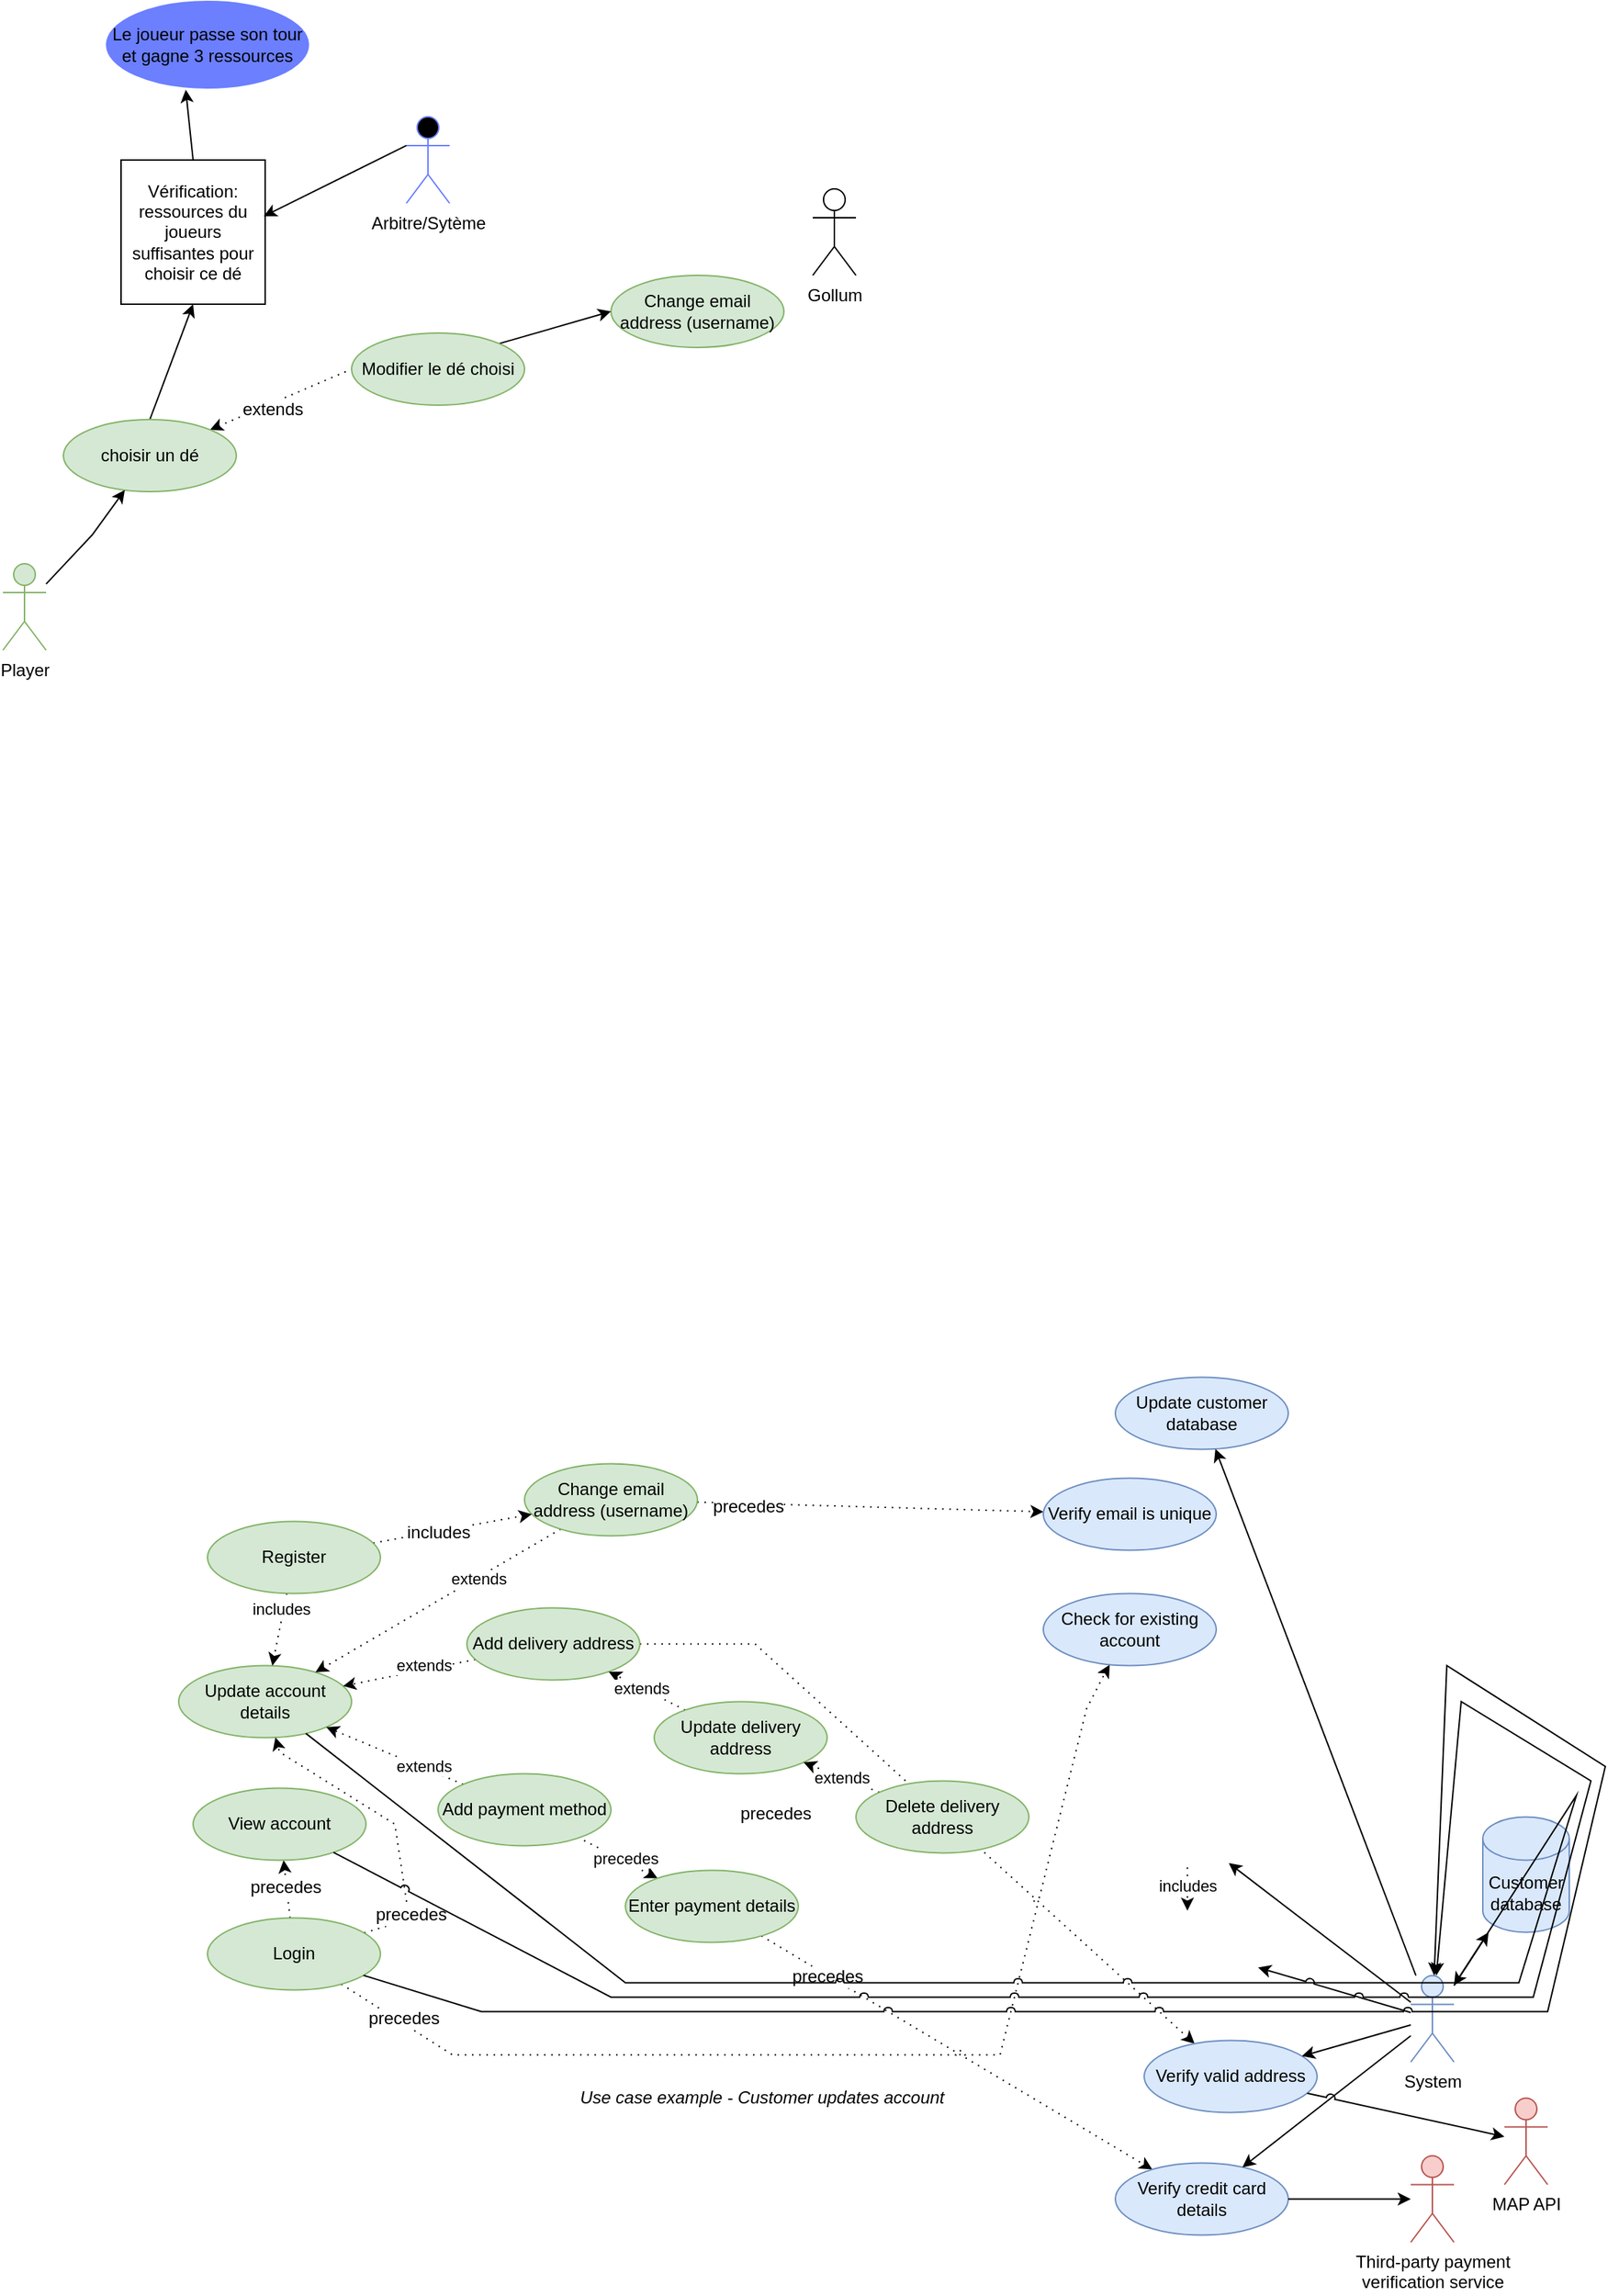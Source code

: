 <mxfile version="24.9.1">
  <diagram id="XOnag8xoFiaOOmy9v_93" name="Page-1">
    <mxGraphModel dx="1034" dy="603" grid="1" gridSize="10" guides="1" tooltips="1" connect="1" arrows="1" fold="1" page="1" pageScale="1" pageWidth="2336" pageHeight="1654" math="0" shadow="0">
      <root>
        <mxCell id="_vKOgibNYJb6RkX7hGH7-0" />
        <mxCell id="_vKOgibNYJb6RkX7hGH7-1" parent="_vKOgibNYJb6RkX7hGH7-0" />
        <mxCell id="_vKOgibNYJb6RkX7hGH7-7" value="Pl&lt;span style=&quot;background-color: initial;&quot;&gt;ayer&lt;/span&gt;&lt;div&gt;&lt;div&gt;&lt;br&gt;&lt;/div&gt;&lt;/div&gt;" style="shape=umlActor;verticalLabelPosition=bottom;verticalAlign=top;html=1;fontFamily=Helvetica;fontSize=12;align=center;strokeColor=#82b366;strokeWidth=1;fillColor=#d5e8d4;" parent="_vKOgibNYJb6RkX7hGH7-1" vertex="1">
          <mxGeometry x="858" y="630" width="30" height="60" as="geometry" />
        </mxCell>
        <mxCell id="_vKOgibNYJb6RkX7hGH7-8" value="Update account details" style="ellipse;whiteSpace=wrap;html=1;rounded=1;strokeWidth=1;fontSize=12;fillColor=#d5e8d4;strokeColor=#82b366;" parent="_vKOgibNYJb6RkX7hGH7-1" vertex="1">
          <mxGeometry x="980" y="1394.25" width="120" height="50" as="geometry" />
        </mxCell>
        <mxCell id="_vKOgibNYJb6RkX7hGH7-73" style="edgeStyle=none;rounded=0;jumpStyle=arc;orthogonalLoop=1;jettySize=auto;html=1;dashed=1;dashPattern=1 4;fontSize=12;fontColor=#000000;" parent="_vKOgibNYJb6RkX7hGH7-1" source="_vKOgibNYJb6RkX7hGH7-9" target="_vKOgibNYJb6RkX7hGH7-8" edge="1">
          <mxGeometry relative="1" as="geometry" />
        </mxCell>
        <mxCell id="_vKOgibNYJb6RkX7hGH7-74" value="extends" style="edgeLabel;html=1;align=center;verticalAlign=middle;resizable=0;points=[];" parent="_vKOgibNYJb6RkX7hGH7-73" vertex="1" connectable="0">
          <mxGeometry x="0.197" y="1" relative="1" as="geometry">
            <mxPoint x="18.81" y="-7.78" as="offset" />
          </mxGeometry>
        </mxCell>
        <mxCell id="_vKOgibNYJb6RkX7hGH7-105" style="edgeStyle=none;rounded=0;jumpStyle=arc;orthogonalLoop=1;jettySize=auto;html=1;dashed=1;dashPattern=1 4;fontSize=12;fontColor=#000000;" parent="_vKOgibNYJb6RkX7hGH7-1" source="_vKOgibNYJb6RkX7hGH7-9" target="_vKOgibNYJb6RkX7hGH7-58" edge="1">
          <mxGeometry relative="1" as="geometry">
            <Array as="points">
              <mxPoint x="1380" y="1379.25" />
            </Array>
          </mxGeometry>
        </mxCell>
        <mxCell id="_vKOgibNYJb6RkX7hGH7-106" value="precedes" style="edgeLabel;html=1;align=center;verticalAlign=middle;resizable=0;points=[];fontSize=12;" parent="_vKOgibNYJb6RkX7hGH7-105" vertex="1" connectable="0">
          <mxGeometry x="0.223" y="2" relative="1" as="geometry">
            <mxPoint x="-150.88" y="-29.6" as="offset" />
          </mxGeometry>
        </mxCell>
        <mxCell id="_vKOgibNYJb6RkX7hGH7-9" value="Add delivery address" style="ellipse;whiteSpace=wrap;html=1;rounded=1;strokeWidth=1;fontSize=12;fillColor=#d5e8d4;strokeColor=#82b366;" parent="_vKOgibNYJb6RkX7hGH7-1" vertex="1">
          <mxGeometry x="1180" y="1354.25" width="120" height="50" as="geometry" />
        </mxCell>
        <mxCell id="_vKOgibNYJb6RkX7hGH7-75" style="edgeStyle=none;rounded=0;jumpStyle=arc;orthogonalLoop=1;jettySize=auto;html=1;dashed=1;dashPattern=1 4;fontSize=12;fontColor=#000000;" parent="_vKOgibNYJb6RkX7hGH7-1" source="_vKOgibNYJb6RkX7hGH7-10" target="_vKOgibNYJb6RkX7hGH7-9" edge="1">
          <mxGeometry relative="1" as="geometry" />
        </mxCell>
        <mxCell id="_vKOgibNYJb6RkX7hGH7-76" value="extends" style="edgeLabel;html=1;align=center;verticalAlign=middle;resizable=0;points=[];" parent="_vKOgibNYJb6RkX7hGH7-75" vertex="1" connectable="0">
          <mxGeometry x="0.14" relative="1" as="geometry">
            <mxPoint as="offset" />
          </mxGeometry>
        </mxCell>
        <mxCell id="_vKOgibNYJb6RkX7hGH7-10" value="Update delivery address" style="ellipse;whiteSpace=wrap;html=1;rounded=1;strokeWidth=1;fontSize=12;fillColor=#d5e8d4;strokeColor=#82b366;" parent="_vKOgibNYJb6RkX7hGH7-1" vertex="1">
          <mxGeometry x="1310" y="1419.25" width="120" height="50" as="geometry" />
        </mxCell>
        <mxCell id="_vKOgibNYJb6RkX7hGH7-77" style="edgeStyle=none;rounded=0;jumpStyle=arc;orthogonalLoop=1;jettySize=auto;html=1;dashed=1;dashPattern=1 4;fontSize=12;fontColor=#000000;" parent="_vKOgibNYJb6RkX7hGH7-1" source="_vKOgibNYJb6RkX7hGH7-12" target="_vKOgibNYJb6RkX7hGH7-10" edge="1">
          <mxGeometry relative="1" as="geometry" />
        </mxCell>
        <mxCell id="_vKOgibNYJb6RkX7hGH7-78" value="extends" style="edgeLabel;html=1;align=center;verticalAlign=middle;resizable=0;points=[];" parent="_vKOgibNYJb6RkX7hGH7-77" vertex="1" connectable="0">
          <mxGeometry x="-0.012" relative="1" as="geometry">
            <mxPoint as="offset" />
          </mxGeometry>
        </mxCell>
        <mxCell id="_vKOgibNYJb6RkX7hGH7-12" value="Delete delivery address" style="ellipse;whiteSpace=wrap;html=1;rounded=1;strokeWidth=1;fontSize=12;fillColor=#d5e8d4;strokeColor=#82b366;" parent="_vKOgibNYJb6RkX7hGH7-1" vertex="1">
          <mxGeometry x="1450" y="1474.25" width="120" height="50" as="geometry" />
        </mxCell>
        <mxCell id="_vKOgibNYJb6RkX7hGH7-80" style="rounded=0;jumpStyle=arc;orthogonalLoop=1;jettySize=auto;html=1;fontSize=12;fontColor=#000000;dashed=1;dashPattern=1 4;" parent="_vKOgibNYJb6RkX7hGH7-1" source="_vKOgibNYJb6RkX7hGH7-14" target="_vKOgibNYJb6RkX7hGH7-8" edge="1">
          <mxGeometry relative="1" as="geometry" />
        </mxCell>
        <mxCell id="_vKOgibNYJb6RkX7hGH7-81" value="extends" style="edgeLabel;html=1;align=center;verticalAlign=middle;resizable=0;points=[];" parent="_vKOgibNYJb6RkX7hGH7-80" vertex="1" connectable="0">
          <mxGeometry x="-0.424" relative="1" as="geometry">
            <mxPoint y="-1" as="offset" />
          </mxGeometry>
        </mxCell>
        <mxCell id="_vKOgibNYJb6RkX7hGH7-14" value="Add payment method" style="ellipse;whiteSpace=wrap;html=1;rounded=1;strokeWidth=1;fontSize=12;fillColor=#d5e8d4;strokeColor=#82b366;" parent="_vKOgibNYJb6RkX7hGH7-1" vertex="1">
          <mxGeometry x="1160" y="1469.25" width="120" height="50" as="geometry" />
        </mxCell>
        <mxCell id="_vKOgibNYJb6RkX7hGH7-56" style="edgeStyle=none;rounded=0;orthogonalLoop=1;jettySize=auto;html=1;fontSize=12;fontColor=#000000;dashed=1;dashPattern=1 4;startArrow=classic;startFill=1;endArrow=none;endFill=0;" parent="_vKOgibNYJb6RkX7hGH7-1" source="_vKOgibNYJb6RkX7hGH7-17" target="_vKOgibNYJb6RkX7hGH7-14" edge="1">
          <mxGeometry relative="1" as="geometry" />
        </mxCell>
        <mxCell id="_vKOgibNYJb6RkX7hGH7-57" value="precedes" style="edgeLabel;html=1;align=center;verticalAlign=middle;resizable=0;points=[];" parent="_vKOgibNYJb6RkX7hGH7-56" vertex="1" connectable="0">
          <mxGeometry x="-0.135" y="-2" relative="1" as="geometry">
            <mxPoint as="offset" />
          </mxGeometry>
        </mxCell>
        <mxCell id="_vKOgibNYJb6RkX7hGH7-107" style="edgeStyle=none;rounded=0;jumpStyle=arc;orthogonalLoop=1;jettySize=auto;html=1;dashed=1;dashPattern=1 4;fontSize=12;fontColor=#000000;" parent="_vKOgibNYJb6RkX7hGH7-1" source="_vKOgibNYJb6RkX7hGH7-17" target="_vKOgibNYJb6RkX7hGH7-18" edge="1">
          <mxGeometry relative="1" as="geometry" />
        </mxCell>
        <mxCell id="_vKOgibNYJb6RkX7hGH7-108" value="precedes" style="edgeLabel;html=1;align=center;verticalAlign=middle;resizable=0;points=[];fontSize=12;" parent="_vKOgibNYJb6RkX7hGH7-107" vertex="1" connectable="0">
          <mxGeometry x="-0.664" y="-1" relative="1" as="geometry">
            <mxPoint as="offset" />
          </mxGeometry>
        </mxCell>
        <mxCell id="_vKOgibNYJb6RkX7hGH7-17" value="Enter payment details" style="ellipse;whiteSpace=wrap;html=1;rounded=1;strokeWidth=1;fontSize=12;fillColor=#d5e8d4;strokeColor=#82b366;" parent="_vKOgibNYJb6RkX7hGH7-1" vertex="1">
          <mxGeometry x="1290" y="1536.25" width="120" height="50" as="geometry" />
        </mxCell>
        <mxCell id="_vKOgibNYJb6RkX7hGH7-18" value="Verify credit card details" style="ellipse;whiteSpace=wrap;html=1;rounded=1;strokeWidth=1;fontSize=12;fillColor=#dae8fc;strokeColor=#6c8ebf;" parent="_vKOgibNYJb6RkX7hGH7-1" vertex="1">
          <mxGeometry x="1630" y="1739.25" width="120" height="50" as="geometry" />
        </mxCell>
        <mxCell id="_vKOgibNYJb6RkX7hGH7-69" style="edgeStyle=none;rounded=0;jumpStyle=arc;orthogonalLoop=1;jettySize=auto;html=1;dashed=1;dashPattern=1 4;fontSize=12;fontColor=#000000;" parent="_vKOgibNYJb6RkX7hGH7-1" source="_vKOgibNYJb6RkX7hGH7-25" target="_vKOgibNYJb6RkX7hGH7-8" edge="1">
          <mxGeometry relative="1" as="geometry" />
        </mxCell>
        <mxCell id="_vKOgibNYJb6RkX7hGH7-70" value="extends" style="edgeLabel;html=1;align=center;verticalAlign=middle;resizable=0;points=[];" parent="_vKOgibNYJb6RkX7hGH7-69" vertex="1" connectable="0">
          <mxGeometry x="-0.311" relative="1" as="geometry">
            <mxPoint x="1" as="offset" />
          </mxGeometry>
        </mxCell>
        <mxCell id="_vKOgibNYJb6RkX7hGH7-98" style="edgeStyle=none;rounded=0;jumpStyle=arc;orthogonalLoop=1;jettySize=auto;html=1;dashed=1;dashPattern=1 4;fontSize=12;fontColor=#000000;" parent="_vKOgibNYJb6RkX7hGH7-1" source="_vKOgibNYJb6RkX7hGH7-25" target="_vKOgibNYJb6RkX7hGH7-27" edge="1">
          <mxGeometry relative="1" as="geometry" />
        </mxCell>
        <mxCell id="_vKOgibNYJb6RkX7hGH7-99" value="precedes" style="edgeLabel;html=1;align=center;verticalAlign=middle;resizable=0;points=[];fontSize=12;" parent="_vKOgibNYJb6RkX7hGH7-98" vertex="1" connectable="0">
          <mxGeometry x="-0.714" y="-2" relative="1" as="geometry">
            <mxPoint as="offset" />
          </mxGeometry>
        </mxCell>
        <mxCell id="_vKOgibNYJb6RkX7hGH7-25" value="Change email address (username)" style="ellipse;whiteSpace=wrap;html=1;rounded=1;strokeWidth=1;fontSize=12;fillColor=#d5e8d4;strokeColor=#82b366;" parent="_vKOgibNYJb6RkX7hGH7-1" vertex="1">
          <mxGeometry x="1220" y="1254.25" width="120" height="50" as="geometry" />
        </mxCell>
        <mxCell id="_vKOgibNYJb6RkX7hGH7-27" value="Verify email is unique" style="ellipse;whiteSpace=wrap;html=1;rounded=1;strokeWidth=1;fontSize=12;fillColor=#dae8fc;strokeColor=#6c8ebf;" parent="_vKOgibNYJb6RkX7hGH7-1" vertex="1">
          <mxGeometry x="1580" y="1264.25" width="120" height="50" as="geometry" />
        </mxCell>
        <mxCell id="_vKOgibNYJb6RkX7hGH7-35" value="Customer database" style="shape=cylinder3;whiteSpace=wrap;html=1;boundedLbl=1;backgroundOutline=1;size=15;rounded=1;strokeWidth=1;fillColor=#dae8fc;strokeColor=#6c8ebf;" parent="_vKOgibNYJb6RkX7hGH7-1" vertex="1">
          <mxGeometry x="1885" y="1499.25" width="60" height="80" as="geometry" />
        </mxCell>
        <mxCell id="_vKOgibNYJb6RkX7hGH7-36" style="edgeStyle=none;rounded=0;orthogonalLoop=1;jettySize=auto;html=1;exitX=0;exitY=1;exitDx=0;exitDy=-15;exitPerimeter=0;dashed=1;dashPattern=1 4;fontSize=12;fontColor=#000000;" parent="_vKOgibNYJb6RkX7hGH7-1" source="_vKOgibNYJb6RkX7hGH7-35" target="_vKOgibNYJb6RkX7hGH7-35" edge="1">
          <mxGeometry relative="1" as="geometry" />
        </mxCell>
        <mxCell id="_vKOgibNYJb6RkX7hGH7-37" value="System" style="shape=umlActor;verticalLabelPosition=bottom;verticalAlign=top;html=1;outlineConnect=0;rounded=1;strokeWidth=1;fillColor=#dae8fc;strokeColor=#6c8ebf;" parent="_vKOgibNYJb6RkX7hGH7-1" vertex="1">
          <mxGeometry x="1835" y="1609.25" width="30" height="60" as="geometry" />
        </mxCell>
        <mxCell id="_vKOgibNYJb6RkX7hGH7-42" style="edgeStyle=none;rounded=0;orthogonalLoop=1;jettySize=auto;html=1;dashed=1;dashPattern=1 4;fontSize=12;fontColor=#000000;" parent="_vKOgibNYJb6RkX7hGH7-1" source="_vKOgibNYJb6RkX7hGH7-40" target="_vKOgibNYJb6RkX7hGH7-8" edge="1">
          <mxGeometry relative="1" as="geometry" />
        </mxCell>
        <mxCell id="_vKOgibNYJb6RkX7hGH7-43" value="includes" style="edgeLabel;html=1;align=center;verticalAlign=middle;resizable=0;points=[];" parent="_vKOgibNYJb6RkX7hGH7-42" vertex="1" connectable="0">
          <mxGeometry x="-0.24" y="1" relative="1" as="geometry">
            <mxPoint x="-1" y="-9" as="offset" />
          </mxGeometry>
        </mxCell>
        <mxCell id="_vKOgibNYJb6RkX7hGH7-94" style="edgeStyle=none;rounded=0;jumpStyle=arc;orthogonalLoop=1;jettySize=auto;html=1;dashed=1;dashPattern=1 4;fontSize=12;fontColor=#000000;" parent="_vKOgibNYJb6RkX7hGH7-1" source="_vKOgibNYJb6RkX7hGH7-40" target="_vKOgibNYJb6RkX7hGH7-25" edge="1">
          <mxGeometry relative="1" as="geometry" />
        </mxCell>
        <mxCell id="_vKOgibNYJb6RkX7hGH7-95" value="includes" style="edgeLabel;html=1;align=center;verticalAlign=middle;resizable=0;points=[];fontSize=12;" parent="_vKOgibNYJb6RkX7hGH7-94" vertex="1" connectable="0">
          <mxGeometry x="-0.465" y="2" relative="1" as="geometry">
            <mxPoint x="15.21" as="offset" />
          </mxGeometry>
        </mxCell>
        <mxCell id="_vKOgibNYJb6RkX7hGH7-40" value="Register" style="ellipse;whiteSpace=wrap;html=1;rounded=1;strokeWidth=1;fontSize=12;fillColor=#d5e8d4;strokeColor=#82b366;" parent="_vKOgibNYJb6RkX7hGH7-1" vertex="1">
          <mxGeometry x="1000" y="1294.25" width="120" height="50" as="geometry" />
        </mxCell>
        <mxCell id="_vKOgibNYJb6RkX7hGH7-96" style="edgeStyle=none;rounded=0;jumpStyle=arc;orthogonalLoop=1;jettySize=auto;html=1;dashed=1;dashPattern=1 4;fontSize=12;fontColor=#000000;" parent="_vKOgibNYJb6RkX7hGH7-1" source="_vKOgibNYJb6RkX7hGH7-41" target="_vKOgibNYJb6RkX7hGH7-86" edge="1">
          <mxGeometry relative="1" as="geometry">
            <Array as="points">
              <mxPoint x="1170" y="1664.25" />
              <mxPoint x="1550" y="1664.25" />
              <mxPoint x="1610" y="1424.25" />
              <mxPoint x="1620" y="1404.25" />
            </Array>
          </mxGeometry>
        </mxCell>
        <mxCell id="_vKOgibNYJb6RkX7hGH7-97" value="precedes" style="edgeLabel;html=1;align=center;verticalAlign=middle;resizable=0;points=[];fontSize=12;" parent="_vKOgibNYJb6RkX7hGH7-96" vertex="1" connectable="0">
          <mxGeometry x="-0.87" y="3" relative="1" as="geometry">
            <mxPoint as="offset" />
          </mxGeometry>
        </mxCell>
        <mxCell id="_vKOgibNYJb6RkX7hGH7-113" style="edgeStyle=none;rounded=0;jumpStyle=arc;orthogonalLoop=1;jettySize=auto;html=1;dashed=1;dashPattern=1 4;startArrow=none;startFill=0;endArrow=classic;endFill=1;fontSize=12;fontColor=#000000;" parent="_vKOgibNYJb6RkX7hGH7-1" source="_vKOgibNYJb6RkX7hGH7-41" target="_vKOgibNYJb6RkX7hGH7-44" edge="1">
          <mxGeometry relative="1" as="geometry" />
        </mxCell>
        <mxCell id="_vKOgibNYJb6RkX7hGH7-114" value="precedes" style="edgeLabel;html=1;align=center;verticalAlign=middle;resizable=0;points=[];fontSize=12;" parent="_vKOgibNYJb6RkX7hGH7-113" vertex="1" connectable="0">
          <mxGeometry x="0.098" y="1" relative="1" as="geometry">
            <mxPoint as="offset" />
          </mxGeometry>
        </mxCell>
        <mxCell id="_vKOgibNYJb6RkX7hGH7-115" style="edgeStyle=none;rounded=0;jumpStyle=arc;orthogonalLoop=1;jettySize=auto;html=1;dashed=1;dashPattern=1 4;startArrow=none;startFill=0;endArrow=classic;endFill=1;fontSize=12;fontColor=#000000;" parent="_vKOgibNYJb6RkX7hGH7-1" source="_vKOgibNYJb6RkX7hGH7-41" target="_vKOgibNYJb6RkX7hGH7-8" edge="1">
          <mxGeometry relative="1" as="geometry">
            <Array as="points">
              <mxPoint x="1140" y="1570.25" />
              <mxPoint x="1130" y="1504.25" />
              <mxPoint x="1050" y="1454.25" />
            </Array>
          </mxGeometry>
        </mxCell>
        <mxCell id="_vKOgibNYJb6RkX7hGH7-116" value="precedes" style="edgeLabel;html=1;align=center;verticalAlign=middle;resizable=0;points=[];fontSize=12;" parent="_vKOgibNYJb6RkX7hGH7-115" vertex="1" connectable="0">
          <mxGeometry x="-0.643" y="-1" relative="1" as="geometry">
            <mxPoint as="offset" />
          </mxGeometry>
        </mxCell>
        <mxCell id="_vKOgibNYJb6RkX7hGH7-41" value="Login" style="ellipse;whiteSpace=wrap;html=1;rounded=1;strokeWidth=1;fontSize=12;fillColor=#d5e8d4;strokeColor=#82b366;" parent="_vKOgibNYJb6RkX7hGH7-1" vertex="1">
          <mxGeometry x="1000" y="1569.25" width="120" height="50" as="geometry" />
        </mxCell>
        <mxCell id="_vKOgibNYJb6RkX7hGH7-44" value="View account" style="ellipse;whiteSpace=wrap;html=1;rounded=1;strokeWidth=1;fontSize=12;fillColor=#d5e8d4;strokeColor=#82b366;" parent="_vKOgibNYJb6RkX7hGH7-1" vertex="1">
          <mxGeometry x="990" y="1479.25" width="120" height="50" as="geometry" />
        </mxCell>
        <mxCell id="_vKOgibNYJb6RkX7hGH7-92" style="edgeStyle=none;rounded=0;jumpStyle=arc;orthogonalLoop=1;jettySize=auto;html=1;dashed=1;dashPattern=1 4;fontSize=12;fontColor=#000000;startArrow=classic;startFill=1;endArrow=none;endFill=0;entryX=0;entryY=0.5;entryDx=0;entryDy=0;" parent="_vKOgibNYJb6RkX7hGH7-1" source="_vKOgibNYJb6RkX7hGH7-49" target="VbwUCBjDeTA-onzRQDSU-8" edge="1">
          <mxGeometry relative="1" as="geometry">
            <mxPoint x="1129.798" y="508.691" as="targetPoint" />
          </mxGeometry>
        </mxCell>
        <mxCell id="_vKOgibNYJb6RkX7hGH7-93" value="extends" style="edgeLabel;html=1;align=center;verticalAlign=middle;resizable=0;points=[];fontSize=12;" parent="_vKOgibNYJb6RkX7hGH7-92" vertex="1" connectable="0">
          <mxGeometry x="-0.778" relative="1" as="geometry">
            <mxPoint x="32" y="-10" as="offset" />
          </mxGeometry>
        </mxCell>
        <mxCell id="YlUTerM2iUDrsfmBJ7mQ-13" style="edgeStyle=none;rounded=0;orthogonalLoop=1;jettySize=auto;html=1;exitX=0.5;exitY=0;exitDx=0;exitDy=0;entryX=0.5;entryY=1;entryDx=0;entryDy=0;" parent="_vKOgibNYJb6RkX7hGH7-1" source="_vKOgibNYJb6RkX7hGH7-49" target="YlUTerM2iUDrsfmBJ7mQ-12" edge="1">
          <mxGeometry relative="1" as="geometry" />
        </mxCell>
        <mxCell id="_vKOgibNYJb6RkX7hGH7-49" value="choisir un dé" style="ellipse;whiteSpace=wrap;html=1;rounded=1;strokeWidth=1;fontSize=12;fillColor=#d5e8d4;strokeColor=#82b366;" parent="_vKOgibNYJb6RkX7hGH7-1" vertex="1">
          <mxGeometry x="900" y="530" width="120" height="50" as="geometry" />
        </mxCell>
        <mxCell id="_vKOgibNYJb6RkX7hGH7-50" value="Third-party payment &lt;br&gt;verification service" style="shape=umlActor;verticalLabelPosition=bottom;verticalAlign=top;html=1;outlineConnect=0;rounded=1;strokeWidth=1;fillColor=#f8cecc;strokeColor=#b85450;" parent="_vKOgibNYJb6RkX7hGH7-1" vertex="1">
          <mxGeometry x="1835" y="1734.25" width="30" height="60" as="geometry" />
        </mxCell>
        <mxCell id="_vKOgibNYJb6RkX7hGH7-88" style="edgeStyle=none;rounded=0;jumpStyle=arc;orthogonalLoop=1;jettySize=auto;html=1;fontSize=12;fontColor=#000000;dashed=1;dashPattern=1 4;" parent="_vKOgibNYJb6RkX7hGH7-1" edge="1">
          <mxGeometry relative="1" as="geometry">
            <mxPoint x="1680" y="1534.25" as="sourcePoint" />
            <mxPoint x="1680" y="1564.25" as="targetPoint" />
          </mxGeometry>
        </mxCell>
        <mxCell id="_vKOgibNYJb6RkX7hGH7-89" value="includes" style="edgeLabel;html=1;align=center;verticalAlign=middle;resizable=0;points=[];" parent="_vKOgibNYJb6RkX7hGH7-88" vertex="1" connectable="0">
          <mxGeometry x="-0.192" y="1" relative="1" as="geometry">
            <mxPoint x="-1" as="offset" />
          </mxGeometry>
        </mxCell>
        <mxCell id="_vKOgibNYJb6RkX7hGH7-58" value="Verify valid address" style="ellipse;whiteSpace=wrap;html=1;rounded=1;strokeWidth=1;fontSize=12;fillColor=#dae8fc;strokeColor=#6c8ebf;" parent="_vKOgibNYJb6RkX7hGH7-1" vertex="1">
          <mxGeometry x="1650" y="1654.25" width="120" height="50" as="geometry" />
        </mxCell>
        <mxCell id="_vKOgibNYJb6RkX7hGH7-60" value="MAP API" style="shape=umlActor;verticalLabelPosition=bottom;verticalAlign=top;html=1;outlineConnect=0;rounded=1;strokeWidth=1;fillColor=#f8cecc;strokeColor=#b85450;" parent="_vKOgibNYJb6RkX7hGH7-1" vertex="1">
          <mxGeometry x="1900" y="1694.25" width="30" height="60" as="geometry" />
        </mxCell>
        <mxCell id="_vKOgibNYJb6RkX7hGH7-86" value="Check for existing account" style="ellipse;whiteSpace=wrap;html=1;rounded=1;strokeWidth=1;fontSize=12;fillColor=#dae8fc;strokeColor=#6c8ebf;" parent="_vKOgibNYJb6RkX7hGH7-1" vertex="1">
          <mxGeometry x="1580" y="1344.25" width="120" height="50" as="geometry" />
        </mxCell>
        <mxCell id="_vKOgibNYJb6RkX7hGH7-100" value="Update customer database" style="ellipse;whiteSpace=wrap;html=1;rounded=1;strokeWidth=1;fontSize=12;fillColor=#dae8fc;strokeColor=#6c8ebf;" parent="_vKOgibNYJb6RkX7hGH7-1" vertex="1">
          <mxGeometry x="1630" y="1194.25" width="120" height="50" as="geometry" />
        </mxCell>
        <mxCell id="_vKOgibNYJb6RkX7hGH7-64" style="edgeStyle=none;rounded=0;jumpStyle=arc;orthogonalLoop=1;jettySize=auto;html=1;fontSize=12;fontColor=#000000;" parent="_vKOgibNYJb6RkX7hGH7-1" source="_vKOgibNYJb6RkX7hGH7-7" target="_vKOgibNYJb6RkX7hGH7-49" edge="1">
          <mxGeometry relative="1" as="geometry">
            <Array as="points">
              <mxPoint x="920" y="610" />
            </Array>
          </mxGeometry>
        </mxCell>
        <mxCell id="_vKOgibNYJb6RkX7hGH7-83" style="edgeStyle=none;rounded=0;jumpStyle=arc;orthogonalLoop=1;jettySize=auto;html=1;fontSize=12;fontColor=#000000;" parent="_vKOgibNYJb6RkX7hGH7-1" source="_vKOgibNYJb6RkX7hGH7-8" target="_vKOgibNYJb6RkX7hGH7-37" edge="1">
          <mxGeometry relative="1" as="geometry">
            <Array as="points">
              <mxPoint x="1290" y="1614.25" />
              <mxPoint x="1910" y="1614.25" />
              <mxPoint x="1950" y="1484.25" />
            </Array>
          </mxGeometry>
        </mxCell>
        <mxCell id="_vKOgibNYJb6RkX7hGH7-51" style="edgeStyle=none;rounded=0;orthogonalLoop=1;jettySize=auto;html=1;fontSize=12;fontColor=#000000;" parent="_vKOgibNYJb6RkX7hGH7-1" source="_vKOgibNYJb6RkX7hGH7-18" target="_vKOgibNYJb6RkX7hGH7-50" edge="1">
          <mxGeometry relative="1" as="geometry" />
        </mxCell>
        <mxCell id="_vKOgibNYJb6RkX7hGH7-52" style="edgeStyle=none;rounded=0;orthogonalLoop=1;jettySize=auto;html=1;fontSize=12;fontColor=#000000;" parent="_vKOgibNYJb6RkX7hGH7-1" source="_vKOgibNYJb6RkX7hGH7-37" target="_vKOgibNYJb6RkX7hGH7-18" edge="1">
          <mxGeometry relative="1" as="geometry" />
        </mxCell>
        <mxCell id="_vKOgibNYJb6RkX7hGH7-53" style="edgeStyle=none;rounded=0;orthogonalLoop=1;jettySize=auto;html=1;fontSize=12;fontColor=#000000;" parent="_vKOgibNYJb6RkX7hGH7-1" source="_vKOgibNYJb6RkX7hGH7-37" edge="1">
          <mxGeometry relative="1" as="geometry">
            <mxPoint x="1708.707" y="1531.203" as="targetPoint" />
          </mxGeometry>
        </mxCell>
        <mxCell id="_vKOgibNYJb6RkX7hGH7-54" style="edgeStyle=none;rounded=0;orthogonalLoop=1;jettySize=auto;html=1;fontSize=12;fontColor=#000000;" parent="_vKOgibNYJb6RkX7hGH7-1" source="_vKOgibNYJb6RkX7hGH7-37" target="_vKOgibNYJb6RkX7hGH7-35" edge="1">
          <mxGeometry relative="1" as="geometry" />
        </mxCell>
        <mxCell id="_vKOgibNYJb6RkX7hGH7-59" style="edgeStyle=none;rounded=0;orthogonalLoop=1;jettySize=auto;html=1;fontSize=12;fontColor=#000000;" parent="_vKOgibNYJb6RkX7hGH7-1" source="_vKOgibNYJb6RkX7hGH7-37" target="_vKOgibNYJb6RkX7hGH7-58" edge="1">
          <mxGeometry relative="1" as="geometry" />
        </mxCell>
        <mxCell id="_vKOgibNYJb6RkX7hGH7-87" style="edgeStyle=none;rounded=0;jumpStyle=arc;orthogonalLoop=1;jettySize=auto;html=1;fontSize=12;fontColor=#000000;" parent="_vKOgibNYJb6RkX7hGH7-1" source="_vKOgibNYJb6RkX7hGH7-37" edge="1">
          <mxGeometry relative="1" as="geometry">
            <mxPoint x="1729.018" y="1603.667" as="targetPoint" />
          </mxGeometry>
        </mxCell>
        <mxCell id="_vKOgibNYJb6RkX7hGH7-101" style="edgeStyle=none;rounded=0;jumpStyle=arc;orthogonalLoop=1;jettySize=auto;html=1;fontSize=12;fontColor=#000000;" parent="_vKOgibNYJb6RkX7hGH7-1" source="_vKOgibNYJb6RkX7hGH7-37" target="_vKOgibNYJb6RkX7hGH7-100" edge="1">
          <mxGeometry relative="1" as="geometry" />
        </mxCell>
        <mxCell id="_vKOgibNYJb6RkX7hGH7-85" style="edgeStyle=none;rounded=0;jumpStyle=arc;orthogonalLoop=1;jettySize=auto;html=1;fontSize=12;fontColor=#000000;" parent="_vKOgibNYJb6RkX7hGH7-1" source="_vKOgibNYJb6RkX7hGH7-41" target="_vKOgibNYJb6RkX7hGH7-37" edge="1">
          <mxGeometry relative="1" as="geometry">
            <Array as="points">
              <mxPoint x="1190" y="1634.25" />
              <mxPoint x="1930" y="1634.25" />
              <mxPoint x="1970" y="1464.25" />
              <mxPoint x="1860" y="1394.25" />
            </Array>
          </mxGeometry>
        </mxCell>
        <mxCell id="_vKOgibNYJb6RkX7hGH7-118" style="edgeStyle=none;rounded=0;jumpStyle=arc;orthogonalLoop=1;jettySize=auto;html=1;startArrow=none;startFill=0;endArrow=classic;endFill=1;fontSize=12;fontColor=#000000;" parent="_vKOgibNYJb6RkX7hGH7-1" source="_vKOgibNYJb6RkX7hGH7-44" target="_vKOgibNYJb6RkX7hGH7-37" edge="1">
          <mxGeometry relative="1" as="geometry">
            <Array as="points">
              <mxPoint x="1280" y="1624.25" />
              <mxPoint x="1920" y="1624.25" />
              <mxPoint x="1960" y="1474.25" />
              <mxPoint x="1870" y="1419.25" />
            </Array>
          </mxGeometry>
        </mxCell>
        <mxCell id="_vKOgibNYJb6RkX7hGH7-61" style="edgeStyle=none;rounded=0;orthogonalLoop=1;jettySize=auto;html=1;fontSize=12;fontColor=#000000;jumpStyle=arc;" parent="_vKOgibNYJb6RkX7hGH7-1" source="_vKOgibNYJb6RkX7hGH7-58" target="_vKOgibNYJb6RkX7hGH7-60" edge="1">
          <mxGeometry relative="1" as="geometry" />
        </mxCell>
        <mxCell id="_vKOgibNYJb6RkX7hGH7-119" value="Use case example - Customer updates account" style="text;html=1;strokeColor=none;fillColor=none;align=center;verticalAlign=middle;whiteSpace=wrap;rounded=0;fontSize=12;fontStyle=2" parent="_vKOgibNYJb6RkX7hGH7-1" vertex="1">
          <mxGeometry x="1190" y="1684.25" width="390" height="20" as="geometry" />
        </mxCell>
        <mxCell id="YlUTerM2iUDrsfmBJ7mQ-4" value="Change email address (username)" style="ellipse;whiteSpace=wrap;html=1;rounded=1;strokeWidth=1;fontSize=12;fillColor=#d5e8d4;strokeColor=#82b366;" parent="_vKOgibNYJb6RkX7hGH7-1" vertex="1">
          <mxGeometry x="1280" y="430" width="120" height="50" as="geometry" />
        </mxCell>
        <mxCell id="YlUTerM2iUDrsfmBJ7mQ-6" value="Gollum" style="shape=umlActor;verticalLabelPosition=bottom;verticalAlign=top;html=1;outlineConnect=0;" parent="_vKOgibNYJb6RkX7hGH7-1" vertex="1">
          <mxGeometry x="1420" y="370" width="30" height="60" as="geometry" />
        </mxCell>
        <mxCell id="YlUTerM2iUDrsfmBJ7mQ-11" value="Arbitre/&lt;span style=&quot;background-color: initial;&quot;&gt;Sytème&lt;/span&gt;" style="shape=umlActor;verticalLabelPosition=bottom;verticalAlign=top;html=1;outlineConnect=0;strokeColor=#6B7FFF;fillColor=#000000;" parent="_vKOgibNYJb6RkX7hGH7-1" vertex="1">
          <mxGeometry x="1138" y="320" width="30" height="60" as="geometry" />
        </mxCell>
        <mxCell id="YlUTerM2iUDrsfmBJ7mQ-12" value="Vérification: ressources du joueurs suffisantes pour choisir ce dé" style="whiteSpace=wrap;html=1;aspect=fixed;" parent="_vKOgibNYJb6RkX7hGH7-1" vertex="1">
          <mxGeometry x="940" y="350" width="100" height="100" as="geometry" />
        </mxCell>
        <mxCell id="VbwUCBjDeTA-onzRQDSU-2" style="edgeStyle=none;rounded=0;orthogonalLoop=1;jettySize=auto;html=1;exitX=0.5;exitY=0;exitDx=0;exitDy=0;entryX=0.392;entryY=1.02;entryDx=0;entryDy=0;entryPerimeter=0;" parent="_vKOgibNYJb6RkX7hGH7-1" source="YlUTerM2iUDrsfmBJ7mQ-12" target="VbwUCBjDeTA-onzRQDSU-1" edge="1">
          <mxGeometry relative="1" as="geometry" />
        </mxCell>
        <mxCell id="VbwUCBjDeTA-onzRQDSU-4" style="edgeStyle=none;rounded=0;orthogonalLoop=1;jettySize=auto;html=1;exitX=0;exitY=0.333;exitDx=0;exitDy=0;exitPerimeter=0;entryX=0.99;entryY=0.39;entryDx=0;entryDy=0;entryPerimeter=0;" parent="_vKOgibNYJb6RkX7hGH7-1" source="YlUTerM2iUDrsfmBJ7mQ-11" target="YlUTerM2iUDrsfmBJ7mQ-12" edge="1">
          <mxGeometry relative="1" as="geometry" />
        </mxCell>
        <mxCell id="VbwUCBjDeTA-onzRQDSU-1" value="Le joueur passe son tour et gagne 3 ressources" style="ellipse;whiteSpace=wrap;html=1;rounded=1;strokeWidth=1;fontSize=12;fillColor=#6B7FFF;strokeColor=#6B7FFF;" parent="_vKOgibNYJb6RkX7hGH7-1" vertex="1">
          <mxGeometry x="930" y="240" width="140" height="60" as="geometry" />
        </mxCell>
        <mxCell id="VbwUCBjDeTA-onzRQDSU-9" style="edgeStyle=none;rounded=0;orthogonalLoop=1;jettySize=auto;html=1;exitX=1;exitY=0;exitDx=0;exitDy=0;entryX=0;entryY=0.5;entryDx=0;entryDy=0;" parent="_vKOgibNYJb6RkX7hGH7-1" source="VbwUCBjDeTA-onzRQDSU-8" target="YlUTerM2iUDrsfmBJ7mQ-4" edge="1">
          <mxGeometry relative="1" as="geometry" />
        </mxCell>
        <mxCell id="VbwUCBjDeTA-onzRQDSU-8" value="Modifier le dé choisi" style="ellipse;whiteSpace=wrap;html=1;rounded=1;strokeWidth=1;fontSize=12;fillColor=#d5e8d4;strokeColor=#82b366;" parent="_vKOgibNYJb6RkX7hGH7-1" vertex="1">
          <mxGeometry x="1100" y="470" width="120" height="50" as="geometry" />
        </mxCell>
      </root>
    </mxGraphModel>
  </diagram>
</mxfile>
